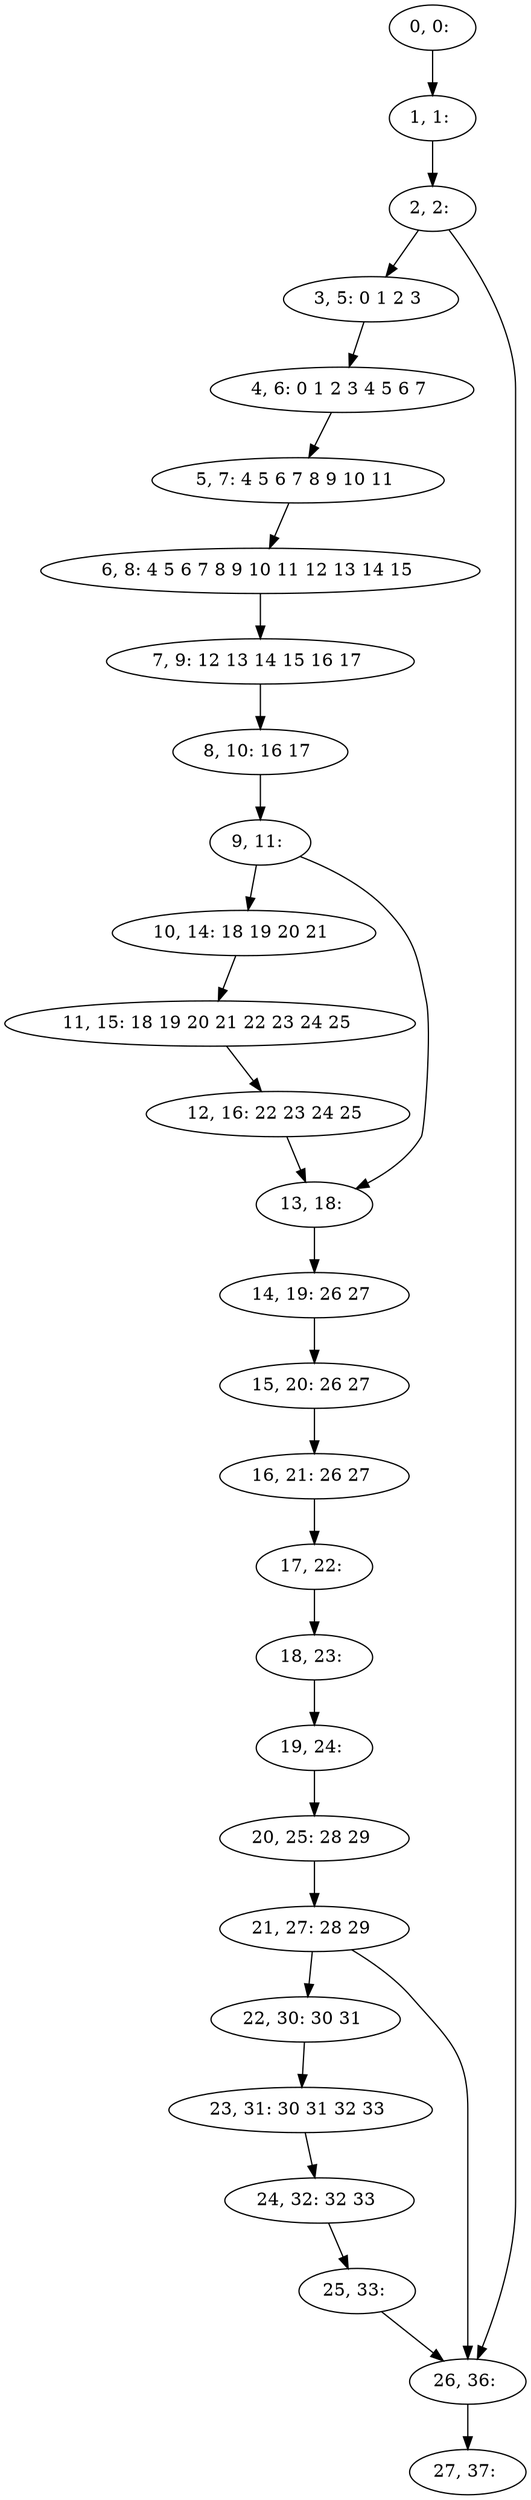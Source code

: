 digraph G {
0[label="0, 0: "];
1[label="1, 1: "];
2[label="2, 2: "];
3[label="3, 5: 0 1 2 3 "];
4[label="4, 6: 0 1 2 3 4 5 6 7 "];
5[label="5, 7: 4 5 6 7 8 9 10 11 "];
6[label="6, 8: 4 5 6 7 8 9 10 11 12 13 14 15 "];
7[label="7, 9: 12 13 14 15 16 17 "];
8[label="8, 10: 16 17 "];
9[label="9, 11: "];
10[label="10, 14: 18 19 20 21 "];
11[label="11, 15: 18 19 20 21 22 23 24 25 "];
12[label="12, 16: 22 23 24 25 "];
13[label="13, 18: "];
14[label="14, 19: 26 27 "];
15[label="15, 20: 26 27 "];
16[label="16, 21: 26 27 "];
17[label="17, 22: "];
18[label="18, 23: "];
19[label="19, 24: "];
20[label="20, 25: 28 29 "];
21[label="21, 27: 28 29 "];
22[label="22, 30: 30 31 "];
23[label="23, 31: 30 31 32 33 "];
24[label="24, 32: 32 33 "];
25[label="25, 33: "];
26[label="26, 36: "];
27[label="27, 37: "];
0->1 ;
1->2 ;
2->3 ;
2->26 ;
3->4 ;
4->5 ;
5->6 ;
6->7 ;
7->8 ;
8->9 ;
9->10 ;
9->13 ;
10->11 ;
11->12 ;
12->13 ;
13->14 ;
14->15 ;
15->16 ;
16->17 ;
17->18 ;
18->19 ;
19->20 ;
20->21 ;
21->22 ;
21->26 ;
22->23 ;
23->24 ;
24->25 ;
25->26 ;
26->27 ;
}
